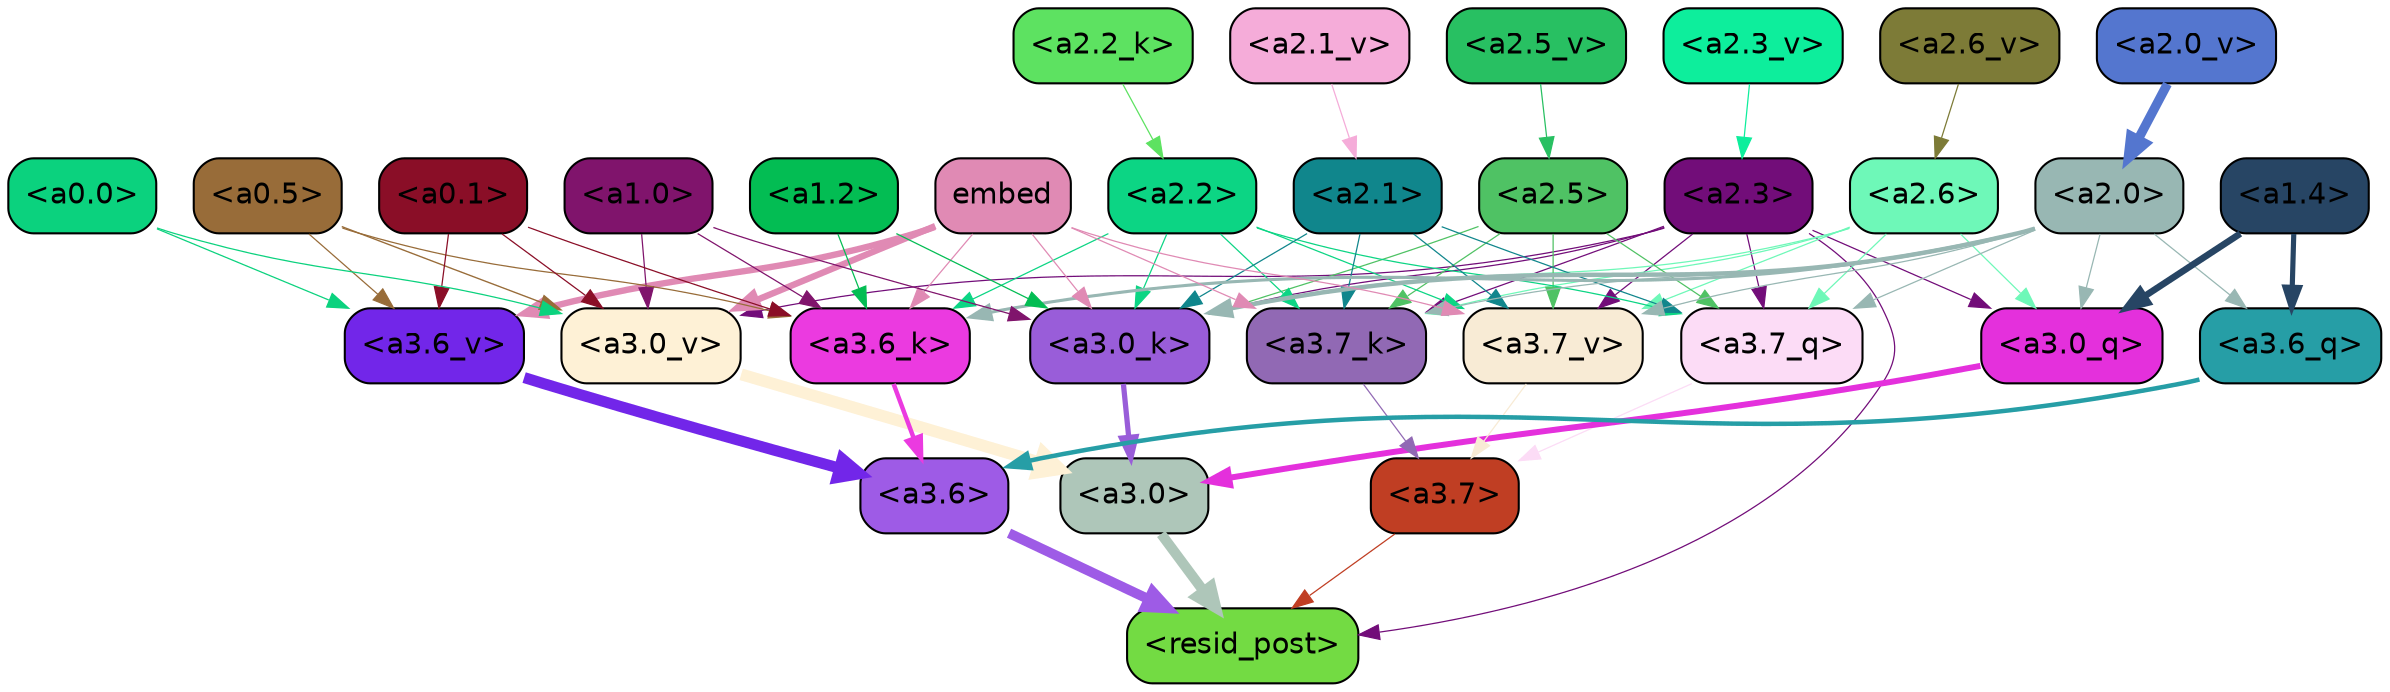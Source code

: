 strict digraph "" {
	graph [bgcolor=transparent,
		layout=dot,
		overlap=false,
		splines=true
	];
	"<a3.7>"	[color=black,
		fillcolor="#c03e23",
		fontname=Helvetica,
		shape=box,
		style="filled, rounded"];
	"<resid_post>"	[color=black,
		fillcolor="#73db43",
		fontname=Helvetica,
		shape=box,
		style="filled, rounded"];
	"<a3.7>" -> "<resid_post>"	[color="#c03e23",
		penwidth=0.6];
	"<a3.6>"	[color=black,
		fillcolor="#9e5be6",
		fontname=Helvetica,
		shape=box,
		style="filled, rounded"];
	"<a3.6>" -> "<resid_post>"	[color="#9e5be6",
		penwidth=4.7534414529800415];
	"<a3.0>"	[color=black,
		fillcolor="#aec6b9",
		fontname=Helvetica,
		shape=box,
		style="filled, rounded"];
	"<a3.0>" -> "<resid_post>"	[color="#aec6b9",
		penwidth=4.898576855659485];
	"<a2.3>"	[color=black,
		fillcolor="#720d79",
		fontname=Helvetica,
		shape=box,
		style="filled, rounded"];
	"<a2.3>" -> "<resid_post>"	[color="#720d79",
		penwidth=0.6];
	"<a3.7_q>"	[color=black,
		fillcolor="#fcdcf6",
		fontname=Helvetica,
		shape=box,
		style="filled, rounded"];
	"<a2.3>" -> "<a3.7_q>"	[color="#720d79",
		penwidth=0.6];
	"<a3.0_q>"	[color=black,
		fillcolor="#e430dc",
		fontname=Helvetica,
		shape=box,
		style="filled, rounded"];
	"<a2.3>" -> "<a3.0_q>"	[color="#720d79",
		penwidth=0.6];
	"<a3.7_k>"	[color=black,
		fillcolor="#9169b4",
		fontname=Helvetica,
		shape=box,
		style="filled, rounded"];
	"<a2.3>" -> "<a3.7_k>"	[color="#720d79",
		penwidth=0.6];
	"<a3.0_k>"	[color=black,
		fillcolor="#995dd9",
		fontname=Helvetica,
		shape=box,
		style="filled, rounded"];
	"<a2.3>" -> "<a3.0_k>"	[color="#720d79",
		penwidth=0.6];
	"<a3.7_v>"	[color=black,
		fillcolor="#f8ebd5",
		fontname=Helvetica,
		shape=box,
		style="filled, rounded"];
	"<a2.3>" -> "<a3.7_v>"	[color="#720d79",
		penwidth=0.6];
	"<a3.0_v>"	[color=black,
		fillcolor="#fef1d6",
		fontname=Helvetica,
		shape=box,
		style="filled, rounded"];
	"<a2.3>" -> "<a3.0_v>"	[color="#720d79",
		penwidth=0.6];
	"<a3.7_q>" -> "<a3.7>"	[color="#fcdcf6",
		penwidth=0.6];
	"<a3.6_q>"	[color=black,
		fillcolor="#269ea6",
		fontname=Helvetica,
		shape=box,
		style="filled, rounded"];
	"<a3.6_q>" -> "<a3.6>"	[color="#269ea6",
		penwidth=2.160832464694977];
	"<a3.0_q>" -> "<a3.0>"	[color="#e430dc",
		penwidth=2.870753765106201];
	"<a3.7_k>" -> "<a3.7>"	[color="#9169b4",
		penwidth=0.6];
	"<a3.6_k>"	[color=black,
		fillcolor="#eb3ae0",
		fontname=Helvetica,
		shape=box,
		style="filled, rounded"];
	"<a3.6_k>" -> "<a3.6>"	[color="#eb3ae0",
		penwidth=2.13908451795578];
	"<a3.0_k>" -> "<a3.0>"	[color="#995dd9",
		penwidth=2.520303964614868];
	"<a3.7_v>" -> "<a3.7>"	[color="#f8ebd5",
		penwidth=0.6];
	"<a3.6_v>"	[color=black,
		fillcolor="#7226e9",
		fontname=Helvetica,
		shape=box,
		style="filled, rounded"];
	"<a3.6_v>" -> "<a3.6>"	[color="#7226e9",
		penwidth=5.297133803367615];
	"<a3.0_v>" -> "<a3.0>"	[color="#fef1d6",
		penwidth=5.680712580680847];
	"<a2.6>"	[color=black,
		fillcolor="#6ef8b8",
		fontname=Helvetica,
		shape=box,
		style="filled, rounded"];
	"<a2.6>" -> "<a3.7_q>"	[color="#6ef8b8",
		penwidth=0.6];
	"<a2.6>" -> "<a3.0_q>"	[color="#6ef8b8",
		penwidth=0.6];
	"<a2.6>" -> "<a3.7_k>"	[color="#6ef8b8",
		penwidth=0.6];
	"<a2.6>" -> "<a3.0_k>"	[color="#6ef8b8",
		penwidth=0.6];
	"<a2.6>" -> "<a3.7_v>"	[color="#6ef8b8",
		penwidth=0.6];
	"<a2.5>"	[color=black,
		fillcolor="#4fc264",
		fontname=Helvetica,
		shape=box,
		style="filled, rounded"];
	"<a2.5>" -> "<a3.7_q>"	[color="#4fc264",
		penwidth=0.6];
	"<a2.5>" -> "<a3.7_k>"	[color="#4fc264",
		penwidth=0.6];
	"<a2.5>" -> "<a3.0_k>"	[color="#4fc264",
		penwidth=0.6];
	"<a2.5>" -> "<a3.7_v>"	[color="#4fc264",
		penwidth=0.6];
	"<a2.2>"	[color=black,
		fillcolor="#0cd584",
		fontname=Helvetica,
		shape=box,
		style="filled, rounded"];
	"<a2.2>" -> "<a3.7_q>"	[color="#0cd584",
		penwidth=0.6];
	"<a2.2>" -> "<a3.7_k>"	[color="#0cd584",
		penwidth=0.6];
	"<a2.2>" -> "<a3.6_k>"	[color="#0cd584",
		penwidth=0.6];
	"<a2.2>" -> "<a3.0_k>"	[color="#0cd584",
		penwidth=0.6];
	"<a2.2>" -> "<a3.7_v>"	[color="#0cd584",
		penwidth=0.6];
	"<a2.1>"	[color=black,
		fillcolor="#10868c",
		fontname=Helvetica,
		shape=box,
		style="filled, rounded"];
	"<a2.1>" -> "<a3.7_q>"	[color="#10868c",
		penwidth=0.6];
	"<a2.1>" -> "<a3.7_k>"	[color="#10868c",
		penwidth=0.6];
	"<a2.1>" -> "<a3.0_k>"	[color="#10868c",
		penwidth=0.6];
	"<a2.1>" -> "<a3.7_v>"	[color="#10868c",
		penwidth=0.6];
	"<a2.0>"	[color=black,
		fillcolor="#98b7b3",
		fontname=Helvetica,
		shape=box,
		style="filled, rounded"];
	"<a2.0>" -> "<a3.7_q>"	[color="#98b7b3",
		penwidth=0.6];
	"<a2.0>" -> "<a3.6_q>"	[color="#98b7b3",
		penwidth=0.6];
	"<a2.0>" -> "<a3.0_q>"	[color="#98b7b3",
		penwidth=0.6];
	"<a2.0>" -> "<a3.7_k>"	[color="#98b7b3",
		penwidth=0.6];
	"<a2.0>" -> "<a3.6_k>"	[color="#98b7b3",
		penwidth=1.4855384826660156];
	"<a2.0>" -> "<a3.0_k>"	[color="#98b7b3",
		penwidth=2.142689883708954];
	"<a2.0>" -> "<a3.7_v>"	[color="#98b7b3",
		penwidth=0.6];
	"<a1.4>"	[color=black,
		fillcolor="#274564",
		fontname=Helvetica,
		shape=box,
		style="filled, rounded"];
	"<a1.4>" -> "<a3.6_q>"	[color="#274564",
		penwidth=2.4767253398895264];
	"<a1.4>" -> "<a3.0_q>"	[color="#274564",
		penwidth=3.192750334739685];
	embed	[color=black,
		fillcolor="#e08ab4",
		fontname=Helvetica,
		shape=box,
		style="filled, rounded"];
	embed -> "<a3.7_k>"	[color="#e08ab4",
		penwidth=0.6];
	embed -> "<a3.6_k>"	[color="#e08ab4",
		penwidth=0.6];
	embed -> "<a3.0_k>"	[color="#e08ab4",
		penwidth=0.6015868484973907];
	embed -> "<a3.7_v>"	[color="#e08ab4",
		penwidth=0.6];
	embed -> "<a3.6_v>"	[color="#e08ab4",
		penwidth=3.067279100418091];
	embed -> "<a3.0_v>"	[color="#e08ab4",
		penwidth=3.0891895294189453];
	"<a1.2>"	[color=black,
		fillcolor="#03bd53",
		fontname=Helvetica,
		shape=box,
		style="filled, rounded"];
	"<a1.2>" -> "<a3.6_k>"	[color="#03bd53",
		penwidth=0.6];
	"<a1.2>" -> "<a3.0_k>"	[color="#03bd53",
		penwidth=0.6];
	"<a1.0>"	[color=black,
		fillcolor="#80146c",
		fontname=Helvetica,
		shape=box,
		style="filled, rounded"];
	"<a1.0>" -> "<a3.6_k>"	[color="#80146c",
		penwidth=0.6];
	"<a1.0>" -> "<a3.0_k>"	[color="#80146c",
		penwidth=0.6];
	"<a1.0>" -> "<a3.0_v>"	[color="#80146c",
		penwidth=0.6];
	"<a0.5>"	[color=black,
		fillcolor="#986c39",
		fontname=Helvetica,
		shape=box,
		style="filled, rounded"];
	"<a0.5>" -> "<a3.6_k>"	[color="#986c39",
		penwidth=0.6];
	"<a0.5>" -> "<a3.6_v>"	[color="#986c39",
		penwidth=0.6];
	"<a0.5>" -> "<a3.0_v>"	[color="#986c39",
		penwidth=0.6549575447570533];
	"<a0.1>"	[color=black,
		fillcolor="#8a0e27",
		fontname=Helvetica,
		shape=box,
		style="filled, rounded"];
	"<a0.1>" -> "<a3.6_k>"	[color="#8a0e27",
		penwidth=0.6];
	"<a0.1>" -> "<a3.6_v>"	[color="#8a0e27",
		penwidth=0.6];
	"<a0.1>" -> "<a3.0_v>"	[color="#8a0e27",
		penwidth=0.6];
	"<a0.0>"	[color=black,
		fillcolor="#0bd27e",
		fontname=Helvetica,
		shape=box,
		style="filled, rounded"];
	"<a0.0>" -> "<a3.6_v>"	[color="#0bd27e",
		penwidth=0.6];
	"<a0.0>" -> "<a3.0_v>"	[color="#0bd27e",
		penwidth=0.6];
	"<a2.2_k>"	[color=black,
		fillcolor="#5de261",
		fontname=Helvetica,
		shape=box,
		style="filled, rounded"];
	"<a2.2_k>" -> "<a2.2>"	[color="#5de261",
		penwidth=0.6];
	"<a2.6_v>"	[color=black,
		fillcolor="#7d7b37",
		fontname=Helvetica,
		shape=box,
		style="filled, rounded"];
	"<a2.6_v>" -> "<a2.6>"	[color="#7d7b37",
		penwidth=0.6];
	"<a2.5_v>"	[color=black,
		fillcolor="#28c062",
		fontname=Helvetica,
		shape=box,
		style="filled, rounded"];
	"<a2.5_v>" -> "<a2.5>"	[color="#28c062",
		penwidth=0.6];
	"<a2.3_v>"	[color=black,
		fillcolor="#0dee9c",
		fontname=Helvetica,
		shape=box,
		style="filled, rounded"];
	"<a2.3_v>" -> "<a2.3>"	[color="#0dee9c",
		penwidth=0.6];
	"<a2.1_v>"	[color=black,
		fillcolor="#f5acd9",
		fontname=Helvetica,
		shape=box,
		style="filled, rounded"];
	"<a2.1_v>" -> "<a2.1>"	[color="#f5acd9",
		penwidth=0.6];
	"<a2.0_v>"	[color=black,
		fillcolor="#5476cf",
		fontname=Helvetica,
		shape=box,
		style="filled, rounded"];
	"<a2.0_v>" -> "<a2.0>"	[color="#5476cf",
		penwidth=4.48047137260437];
}

